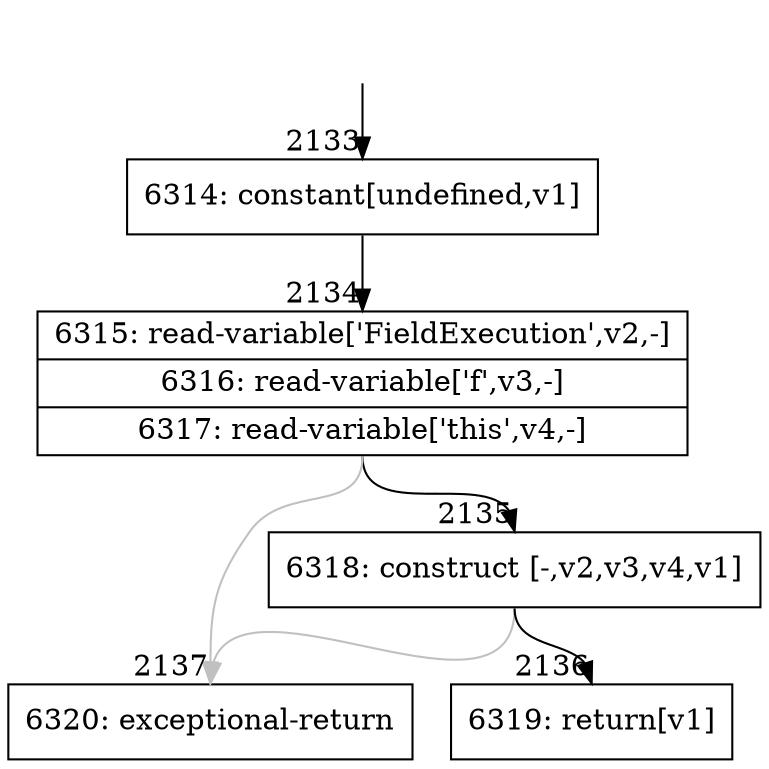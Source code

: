 digraph {
rankdir="TD"
BB_entry179[shape=none,label=""];
BB_entry179 -> BB2133 [tailport=s, headport=n, headlabel="    2133"]
BB2133 [shape=record label="{6314: constant[undefined,v1]}" ] 
BB2133 -> BB2134 [tailport=s, headport=n, headlabel="      2134"]
BB2134 [shape=record label="{6315: read-variable['FieldExecution',v2,-]|6316: read-variable['f',v3,-]|6317: read-variable['this',v4,-]}" ] 
BB2134 -> BB2135 [tailport=s, headport=n, headlabel="      2135"]
BB2134 -> BB2137 [tailport=s, headport=n, color=gray, headlabel="      2137"]
BB2135 [shape=record label="{6318: construct [-,v2,v3,v4,v1]}" ] 
BB2135 -> BB2136 [tailport=s, headport=n, headlabel="      2136"]
BB2135 -> BB2137 [tailport=s, headport=n, color=gray]
BB2136 [shape=record label="{6319: return[v1]}" ] 
BB2137 [shape=record label="{6320: exceptional-return}" ] 
//#$~ 1919
}
